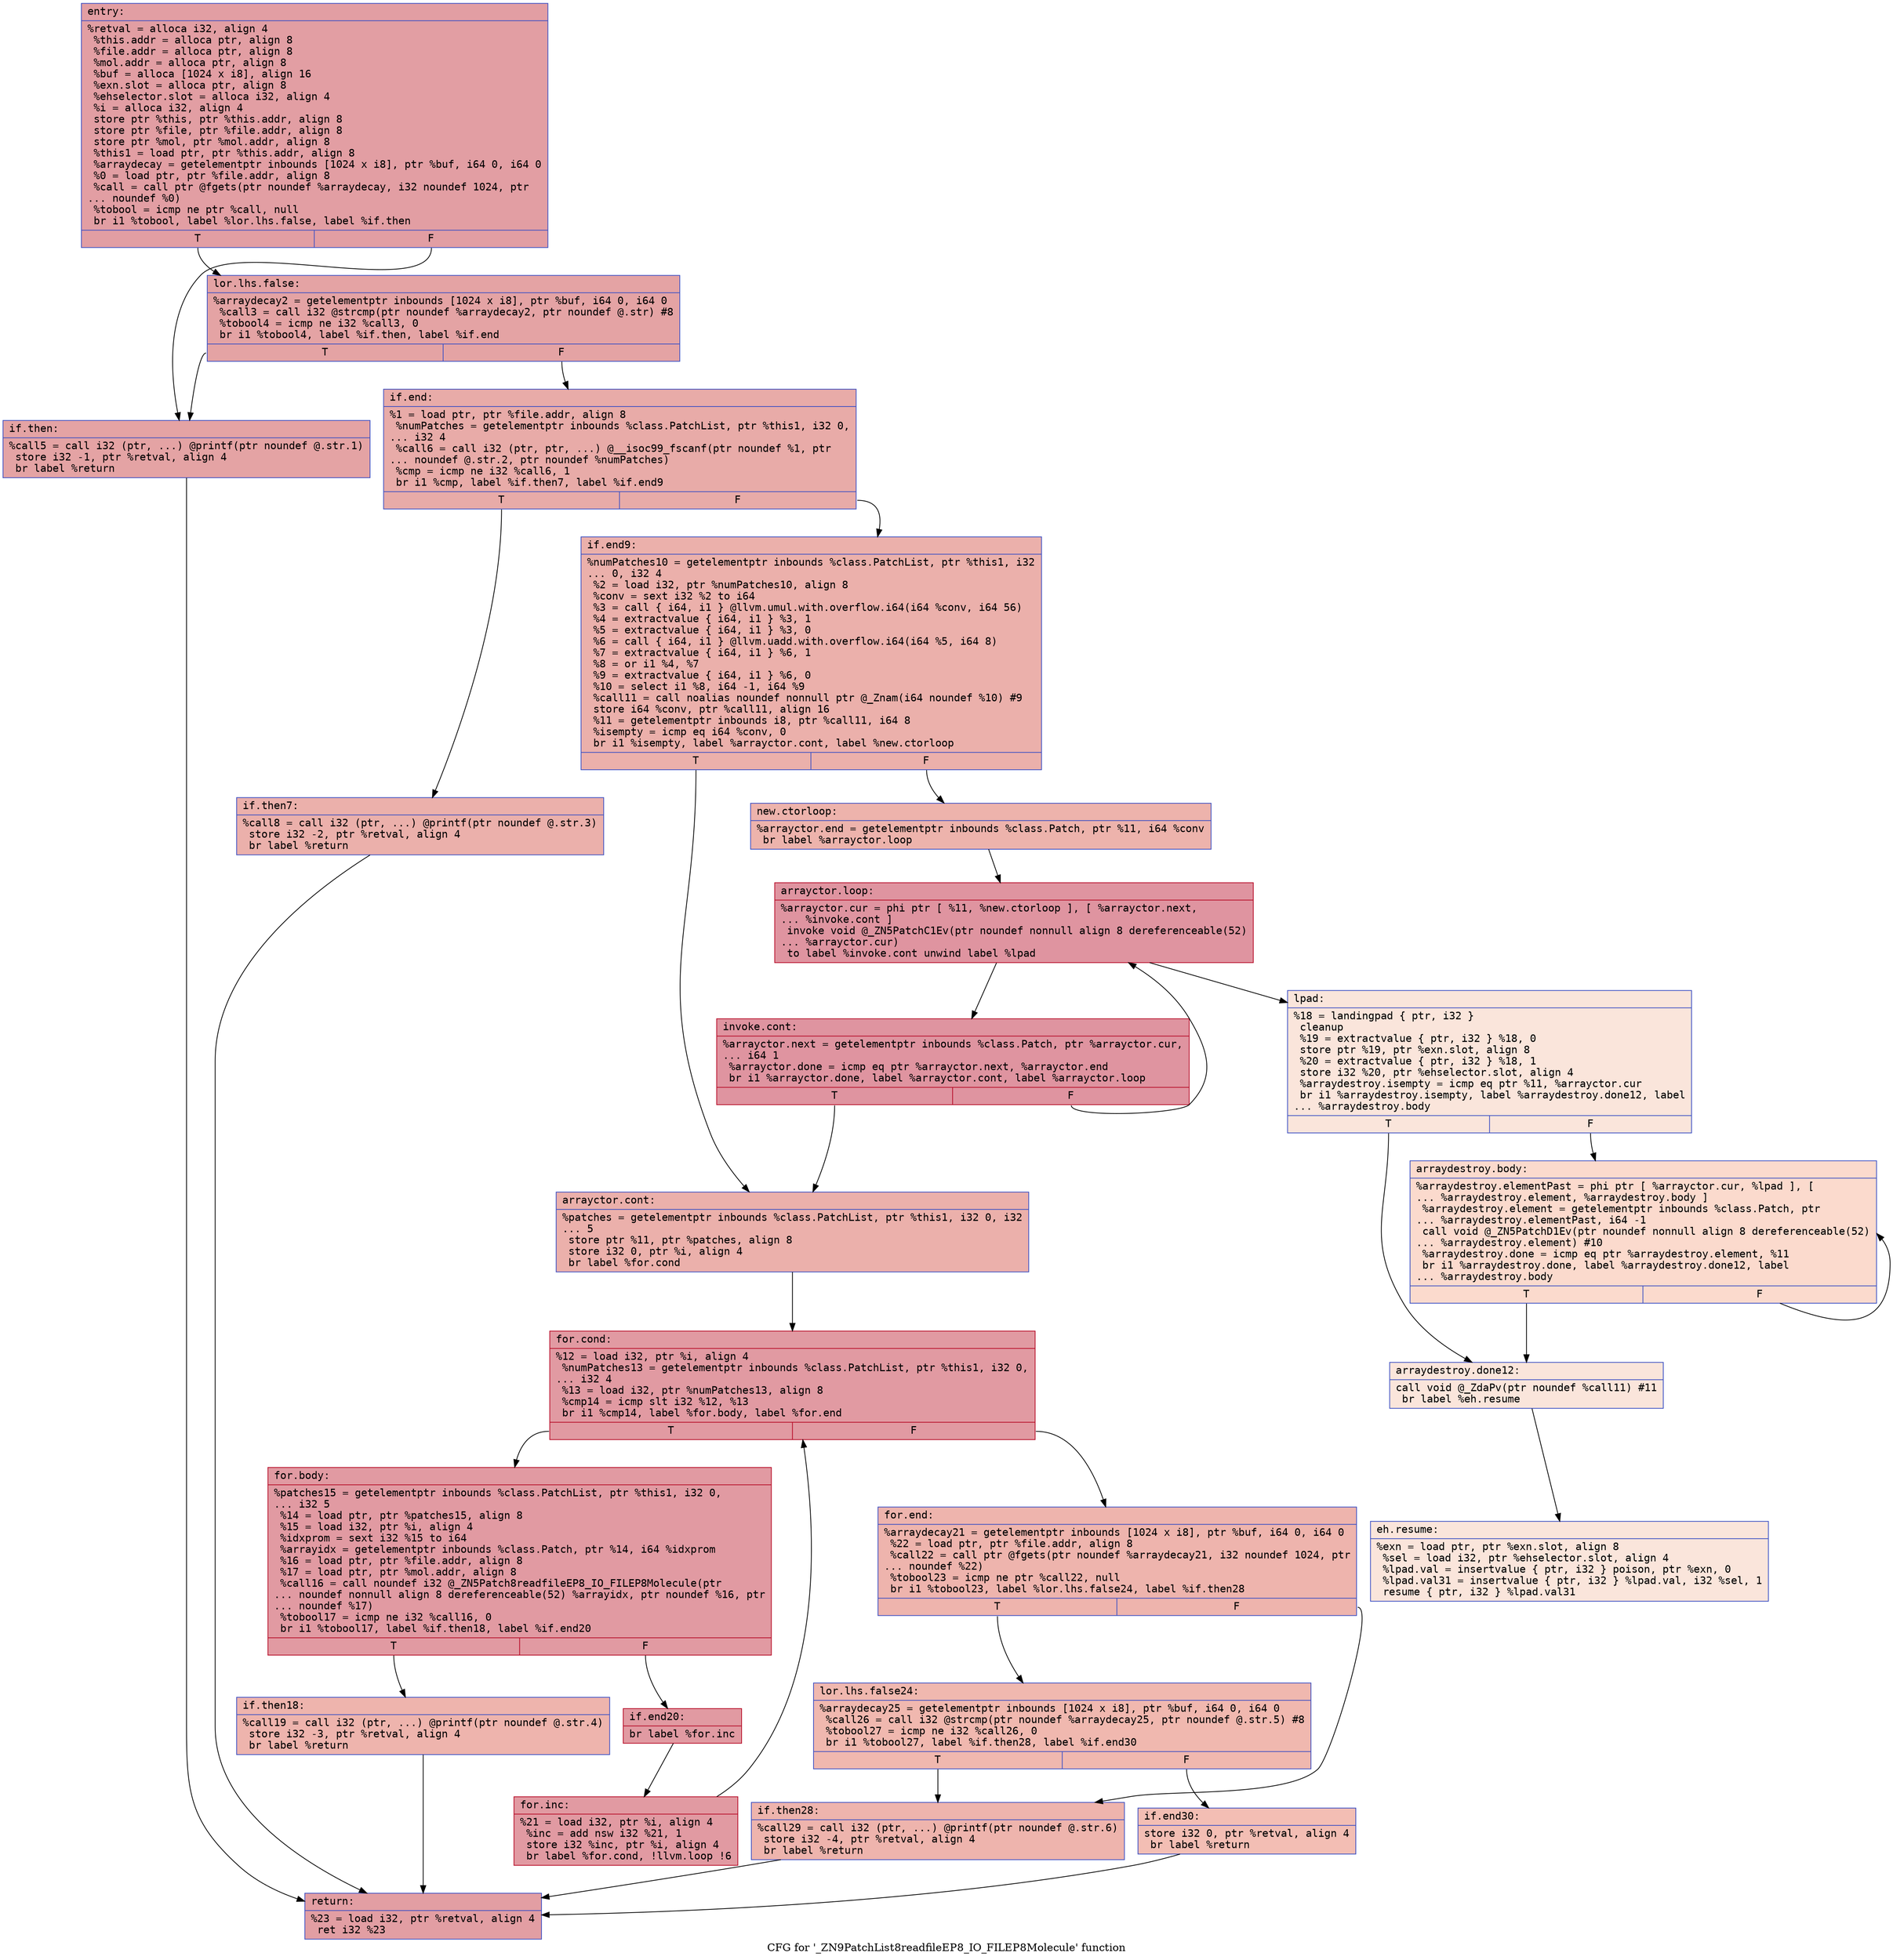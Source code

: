 digraph "CFG for '_ZN9PatchList8readfileEP8_IO_FILEP8Molecule' function" {
	label="CFG for '_ZN9PatchList8readfileEP8_IO_FILEP8Molecule' function";

	Node0x55cd7f071280 [shape=record,color="#3d50c3ff", style=filled, fillcolor="#be242e70" fontname="Courier",label="{entry:\l|  %retval = alloca i32, align 4\l  %this.addr = alloca ptr, align 8\l  %file.addr = alloca ptr, align 8\l  %mol.addr = alloca ptr, align 8\l  %buf = alloca [1024 x i8], align 16\l  %exn.slot = alloca ptr, align 8\l  %ehselector.slot = alloca i32, align 4\l  %i = alloca i32, align 4\l  store ptr %this, ptr %this.addr, align 8\l  store ptr %file, ptr %file.addr, align 8\l  store ptr %mol, ptr %mol.addr, align 8\l  %this1 = load ptr, ptr %this.addr, align 8\l  %arraydecay = getelementptr inbounds [1024 x i8], ptr %buf, i64 0, i64 0\l  %0 = load ptr, ptr %file.addr, align 8\l  %call = call ptr @fgets(ptr noundef %arraydecay, i32 noundef 1024, ptr\l... noundef %0)\l  %tobool = icmp ne ptr %call, null\l  br i1 %tobool, label %lor.lhs.false, label %if.then\l|{<s0>T|<s1>F}}"];
	Node0x55cd7f071280:s0 -> Node0x55cd7f071f80[tooltip="entry -> lor.lhs.false\nProbability 62.50%" ];
	Node0x55cd7f071280:s1 -> Node0x55cd7f071fd0[tooltip="entry -> if.then\nProbability 37.50%" ];
	Node0x55cd7f071f80 [shape=record,color="#3d50c3ff", style=filled, fillcolor="#c32e3170" fontname="Courier",label="{lor.lhs.false:\l|  %arraydecay2 = getelementptr inbounds [1024 x i8], ptr %buf, i64 0, i64 0\l  %call3 = call i32 @strcmp(ptr noundef %arraydecay2, ptr noundef @.str) #8\l  %tobool4 = icmp ne i32 %call3, 0\l  br i1 %tobool4, label %if.then, label %if.end\l|{<s0>T|<s1>F}}"];
	Node0x55cd7f071f80:s0 -> Node0x55cd7f071fd0[tooltip="lor.lhs.false -> if.then\nProbability 62.50%" ];
	Node0x55cd7f071f80:s1 -> Node0x55cd7f0724c0[tooltip="lor.lhs.false -> if.end\nProbability 37.50%" ];
	Node0x55cd7f071fd0 [shape=record,color="#3d50c3ff", style=filled, fillcolor="#c32e3170" fontname="Courier",label="{if.then:\l|  %call5 = call i32 (ptr, ...) @printf(ptr noundef @.str.1)\l  store i32 -1, ptr %retval, align 4\l  br label %return\l}"];
	Node0x55cd7f071fd0 -> Node0x55cd7f072870[tooltip="if.then -> return\nProbability 100.00%" ];
	Node0x55cd7f0724c0 [shape=record,color="#3d50c3ff", style=filled, fillcolor="#cc403a70" fontname="Courier",label="{if.end:\l|  %1 = load ptr, ptr %file.addr, align 8\l  %numPatches = getelementptr inbounds %class.PatchList, ptr %this1, i32 0,\l... i32 4\l  %call6 = call i32 (ptr, ptr, ...) @__isoc99_fscanf(ptr noundef %1, ptr\l... noundef @.str.2, ptr noundef %numPatches)\l  %cmp = icmp ne i32 %call6, 1\l  br i1 %cmp, label %if.then7, label %if.end9\l|{<s0>T|<s1>F}}"];
	Node0x55cd7f0724c0:s0 -> Node0x55cd7f072fe0[tooltip="if.end -> if.then7\nProbability 50.00%" ];
	Node0x55cd7f0724c0:s1 -> Node0x55cd7f0730c0[tooltip="if.end -> if.end9\nProbability 50.00%" ];
	Node0x55cd7f072fe0 [shape=record,color="#3d50c3ff", style=filled, fillcolor="#d24b4070" fontname="Courier",label="{if.then7:\l|  %call8 = call i32 (ptr, ...) @printf(ptr noundef @.str.3)\l  store i32 -2, ptr %retval, align 4\l  br label %return\l}"];
	Node0x55cd7f072fe0 -> Node0x55cd7f072870[tooltip="if.then7 -> return\nProbability 100.00%" ];
	Node0x55cd7f0730c0 [shape=record,color="#3d50c3ff", style=filled, fillcolor="#d24b4070" fontname="Courier",label="{if.end9:\l|  %numPatches10 = getelementptr inbounds %class.PatchList, ptr %this1, i32\l... 0, i32 4\l  %2 = load i32, ptr %numPatches10, align 8\l  %conv = sext i32 %2 to i64\l  %3 = call \{ i64, i1 \} @llvm.umul.with.overflow.i64(i64 %conv, i64 56)\l  %4 = extractvalue \{ i64, i1 \} %3, 1\l  %5 = extractvalue \{ i64, i1 \} %3, 0\l  %6 = call \{ i64, i1 \} @llvm.uadd.with.overflow.i64(i64 %5, i64 8)\l  %7 = extractvalue \{ i64, i1 \} %6, 1\l  %8 = or i1 %4, %7\l  %9 = extractvalue \{ i64, i1 \} %6, 0\l  %10 = select i1 %8, i64 -1, i64 %9\l  %call11 = call noalias noundef nonnull ptr @_Znam(i64 noundef %10) #9\l  store i64 %conv, ptr %call11, align 16\l  %11 = getelementptr inbounds i8, ptr %call11, i64 8\l  %isempty = icmp eq i64 %conv, 0\l  br i1 %isempty, label %arrayctor.cont, label %new.ctorloop\l|{<s0>T|<s1>F}}"];
	Node0x55cd7f0730c0:s0 -> Node0x55cd7f074350[tooltip="if.end9 -> arrayctor.cont\nProbability 37.50%" ];
	Node0x55cd7f0730c0:s1 -> Node0x55cd7f074400[tooltip="if.end9 -> new.ctorloop\nProbability 62.50%" ];
	Node0x55cd7f074400 [shape=record,color="#3d50c3ff", style=filled, fillcolor="#d6524470" fontname="Courier",label="{new.ctorloop:\l|  %arrayctor.end = getelementptr inbounds %class.Patch, ptr %11, i64 %conv\l  br label %arrayctor.loop\l}"];
	Node0x55cd7f074400 -> Node0x55cd7f074660[tooltip="new.ctorloop -> arrayctor.loop\nProbability 100.00%" ];
	Node0x55cd7f074660 [shape=record,color="#b70d28ff", style=filled, fillcolor="#b70d2870" fontname="Courier",label="{arrayctor.loop:\l|  %arrayctor.cur = phi ptr [ %11, %new.ctorloop ], [ %arrayctor.next,\l... %invoke.cont ]\l  invoke void @_ZN5PatchC1Ev(ptr noundef nonnull align 8 dereferenceable(52)\l... %arrayctor.cur)\l          to label %invoke.cont unwind label %lpad\l}"];
	Node0x55cd7f074660 -> Node0x55cd7f0747b0[tooltip="arrayctor.loop -> invoke.cont\nProbability 100.00%" ];
	Node0x55cd7f074660 -> Node0x55cd7f074980[tooltip="arrayctor.loop -> lpad\nProbability 0.00%" ];
	Node0x55cd7f0747b0 [shape=record,color="#b70d28ff", style=filled, fillcolor="#b70d2870" fontname="Courier",label="{invoke.cont:\l|  %arrayctor.next = getelementptr inbounds %class.Patch, ptr %arrayctor.cur,\l... i64 1\l  %arrayctor.done = icmp eq ptr %arrayctor.next, %arrayctor.end\l  br i1 %arrayctor.done, label %arrayctor.cont, label %arrayctor.loop\l|{<s0>T|<s1>F}}"];
	Node0x55cd7f0747b0:s0 -> Node0x55cd7f074350[tooltip="invoke.cont -> arrayctor.cont\nProbability 3.12%" ];
	Node0x55cd7f0747b0:s1 -> Node0x55cd7f074660[tooltip="invoke.cont -> arrayctor.loop\nProbability 96.88%" ];
	Node0x55cd7f074350 [shape=record,color="#3d50c3ff", style=filled, fillcolor="#d24b4070" fontname="Courier",label="{arrayctor.cont:\l|  %patches = getelementptr inbounds %class.PatchList, ptr %this1, i32 0, i32\l... 5\l  store ptr %11, ptr %patches, align 8\l  store i32 0, ptr %i, align 4\l  br label %for.cond\l}"];
	Node0x55cd7f074350 -> Node0x55cd7f074fb0[tooltip="arrayctor.cont -> for.cond\nProbability 100.00%" ];
	Node0x55cd7f074fb0 [shape=record,color="#b70d28ff", style=filled, fillcolor="#bb1b2c70" fontname="Courier",label="{for.cond:\l|  %12 = load i32, ptr %i, align 4\l  %numPatches13 = getelementptr inbounds %class.PatchList, ptr %this1, i32 0,\l... i32 4\l  %13 = load i32, ptr %numPatches13, align 8\l  %cmp14 = icmp slt i32 %12, %13\l  br i1 %cmp14, label %for.body, label %for.end\l|{<s0>T|<s1>F}}"];
	Node0x55cd7f074fb0:s0 -> Node0x55cd7f075340[tooltip="for.cond -> for.body\nProbability 96.88%" ];
	Node0x55cd7f074fb0:s1 -> Node0x55cd7f0753c0[tooltip="for.cond -> for.end\nProbability 3.12%" ];
	Node0x55cd7f075340 [shape=record,color="#b70d28ff", style=filled, fillcolor="#bb1b2c70" fontname="Courier",label="{for.body:\l|  %patches15 = getelementptr inbounds %class.PatchList, ptr %this1, i32 0,\l... i32 5\l  %14 = load ptr, ptr %patches15, align 8\l  %15 = load i32, ptr %i, align 4\l  %idxprom = sext i32 %15 to i64\l  %arrayidx = getelementptr inbounds %class.Patch, ptr %14, i64 %idxprom\l  %16 = load ptr, ptr %file.addr, align 8\l  %17 = load ptr, ptr %mol.addr, align 8\l  %call16 = call noundef i32 @_ZN5Patch8readfileEP8_IO_FILEP8Molecule(ptr\l... noundef nonnull align 8 dereferenceable(52) %arrayidx, ptr noundef %16, ptr\l... noundef %17)\l  %tobool17 = icmp ne i32 %call16, 0\l  br i1 %tobool17, label %if.then18, label %if.end20\l|{<s0>T|<s1>F}}"];
	Node0x55cd7f075340:s0 -> Node0x55cd7f076150[tooltip="for.body -> if.then18\nProbability 3.12%" ];
	Node0x55cd7f075340:s1 -> Node0x55cd7f0761d0[tooltip="for.body -> if.end20\nProbability 96.88%" ];
	Node0x55cd7f076150 [shape=record,color="#3d50c3ff", style=filled, fillcolor="#d8564670" fontname="Courier",label="{if.then18:\l|  %call19 = call i32 (ptr, ...) @printf(ptr noundef @.str.4)\l  store i32 -3, ptr %retval, align 4\l  br label %return\l}"];
	Node0x55cd7f076150 -> Node0x55cd7f072870[tooltip="if.then18 -> return\nProbability 100.00%" ];
	Node0x55cd7f074980 [shape=record,color="#3d50c3ff", style=filled, fillcolor="#f4c5ad70" fontname="Courier",label="{lpad:\l|  %18 = landingpad \{ ptr, i32 \}\l          cleanup\l  %19 = extractvalue \{ ptr, i32 \} %18, 0\l  store ptr %19, ptr %exn.slot, align 8\l  %20 = extractvalue \{ ptr, i32 \} %18, 1\l  store i32 %20, ptr %ehselector.slot, align 4\l  %arraydestroy.isempty = icmp eq ptr %11, %arrayctor.cur\l  br i1 %arraydestroy.isempty, label %arraydestroy.done12, label\l... %arraydestroy.body\l|{<s0>T|<s1>F}}"];
	Node0x55cd7f074980:s0 -> Node0x55cd7f076960[tooltip="lpad -> arraydestroy.done12\nProbability 37.50%" ];
	Node0x55cd7f074980:s1 -> Node0x55cd7f0769d0[tooltip="lpad -> arraydestroy.body\nProbability 62.50%" ];
	Node0x55cd7f0769d0 [shape=record,color="#3d50c3ff", style=filled, fillcolor="#f7ac8e70" fontname="Courier",label="{arraydestroy.body:\l|  %arraydestroy.elementPast = phi ptr [ %arrayctor.cur, %lpad ], [\l... %arraydestroy.element, %arraydestroy.body ]\l  %arraydestroy.element = getelementptr inbounds %class.Patch, ptr\l... %arraydestroy.elementPast, i64 -1\l  call void @_ZN5PatchD1Ev(ptr noundef nonnull align 8 dereferenceable(52)\l... %arraydestroy.element) #10\l  %arraydestroy.done = icmp eq ptr %arraydestroy.element, %11\l  br i1 %arraydestroy.done, label %arraydestroy.done12, label\l... %arraydestroy.body\l|{<s0>T|<s1>F}}"];
	Node0x55cd7f0769d0:s0 -> Node0x55cd7f076960[tooltip="arraydestroy.body -> arraydestroy.done12\nProbability 3.12%" ];
	Node0x55cd7f0769d0:s1 -> Node0x55cd7f0769d0[tooltip="arraydestroy.body -> arraydestroy.body\nProbability 96.88%" ];
	Node0x55cd7f076960 [shape=record,color="#3d50c3ff", style=filled, fillcolor="#f4c5ad70" fontname="Courier",label="{arraydestroy.done12:\l|  call void @_ZdaPv(ptr noundef %call11) #11\l  br label %eh.resume\l}"];
	Node0x55cd7f076960 -> Node0x55cd7f0770e0[tooltip="arraydestroy.done12 -> eh.resume\nProbability 100.00%" ];
	Node0x55cd7f0761d0 [shape=record,color="#b70d28ff", style=filled, fillcolor="#bb1b2c70" fontname="Courier",label="{if.end20:\l|  br label %for.inc\l}"];
	Node0x55cd7f0761d0 -> Node0x55cd7f0771a0[tooltip="if.end20 -> for.inc\nProbability 100.00%" ];
	Node0x55cd7f0771a0 [shape=record,color="#b70d28ff", style=filled, fillcolor="#bb1b2c70" fontname="Courier",label="{for.inc:\l|  %21 = load i32, ptr %i, align 4\l  %inc = add nsw i32 %21, 1\l  store i32 %inc, ptr %i, align 4\l  br label %for.cond, !llvm.loop !6\l}"];
	Node0x55cd7f0771a0 -> Node0x55cd7f074fb0[tooltip="for.inc -> for.cond\nProbability 100.00%" ];
	Node0x55cd7f0753c0 [shape=record,color="#3d50c3ff", style=filled, fillcolor="#d8564670" fontname="Courier",label="{for.end:\l|  %arraydecay21 = getelementptr inbounds [1024 x i8], ptr %buf, i64 0, i64 0\l  %22 = load ptr, ptr %file.addr, align 8\l  %call22 = call ptr @fgets(ptr noundef %arraydecay21, i32 noundef 1024, ptr\l... noundef %22)\l  %tobool23 = icmp ne ptr %call22, null\l  br i1 %tobool23, label %lor.lhs.false24, label %if.then28\l|{<s0>T|<s1>F}}"];
	Node0x55cd7f0753c0:s0 -> Node0x55cd7f077850[tooltip="for.end -> lor.lhs.false24\nProbability 62.50%" ];
	Node0x55cd7f0753c0:s1 -> Node0x55cd7f0778a0[tooltip="for.end -> if.then28\nProbability 37.50%" ];
	Node0x55cd7f077850 [shape=record,color="#3d50c3ff", style=filled, fillcolor="#dc5d4a70" fontname="Courier",label="{lor.lhs.false24:\l|  %arraydecay25 = getelementptr inbounds [1024 x i8], ptr %buf, i64 0, i64 0\l  %call26 = call i32 @strcmp(ptr noundef %arraydecay25, ptr noundef @.str.5) #8\l  %tobool27 = icmp ne i32 %call26, 0\l  br i1 %tobool27, label %if.then28, label %if.end30\l|{<s0>T|<s1>F}}"];
	Node0x55cd7f077850:s0 -> Node0x55cd7f0778a0[tooltip="lor.lhs.false24 -> if.then28\nProbability 62.50%" ];
	Node0x55cd7f077850:s1 -> Node0x55cd7f077cd0[tooltip="lor.lhs.false24 -> if.end30\nProbability 37.50%" ];
	Node0x55cd7f0778a0 [shape=record,color="#3d50c3ff", style=filled, fillcolor="#d8564670" fontname="Courier",label="{if.then28:\l|  %call29 = call i32 (ptr, ...) @printf(ptr noundef @.str.6)\l  store i32 -4, ptr %retval, align 4\l  br label %return\l}"];
	Node0x55cd7f0778a0 -> Node0x55cd7f072870[tooltip="if.then28 -> return\nProbability 100.00%" ];
	Node0x55cd7f077cd0 [shape=record,color="#3d50c3ff", style=filled, fillcolor="#e36c5570" fontname="Courier",label="{if.end30:\l|  store i32 0, ptr %retval, align 4\l  br label %return\l}"];
	Node0x55cd7f077cd0 -> Node0x55cd7f072870[tooltip="if.end30 -> return\nProbability 100.00%" ];
	Node0x55cd7f072870 [shape=record,color="#3d50c3ff", style=filled, fillcolor="#be242e70" fontname="Courier",label="{return:\l|  %23 = load i32, ptr %retval, align 4\l  ret i32 %23\l}"];
	Node0x55cd7f0770e0 [shape=record,color="#3d50c3ff", style=filled, fillcolor="#f4c5ad70" fontname="Courier",label="{eh.resume:\l|  %exn = load ptr, ptr %exn.slot, align 8\l  %sel = load i32, ptr %ehselector.slot, align 4\l  %lpad.val = insertvalue \{ ptr, i32 \} poison, ptr %exn, 0\l  %lpad.val31 = insertvalue \{ ptr, i32 \} %lpad.val, i32 %sel, 1\l  resume \{ ptr, i32 \} %lpad.val31\l}"];
}
